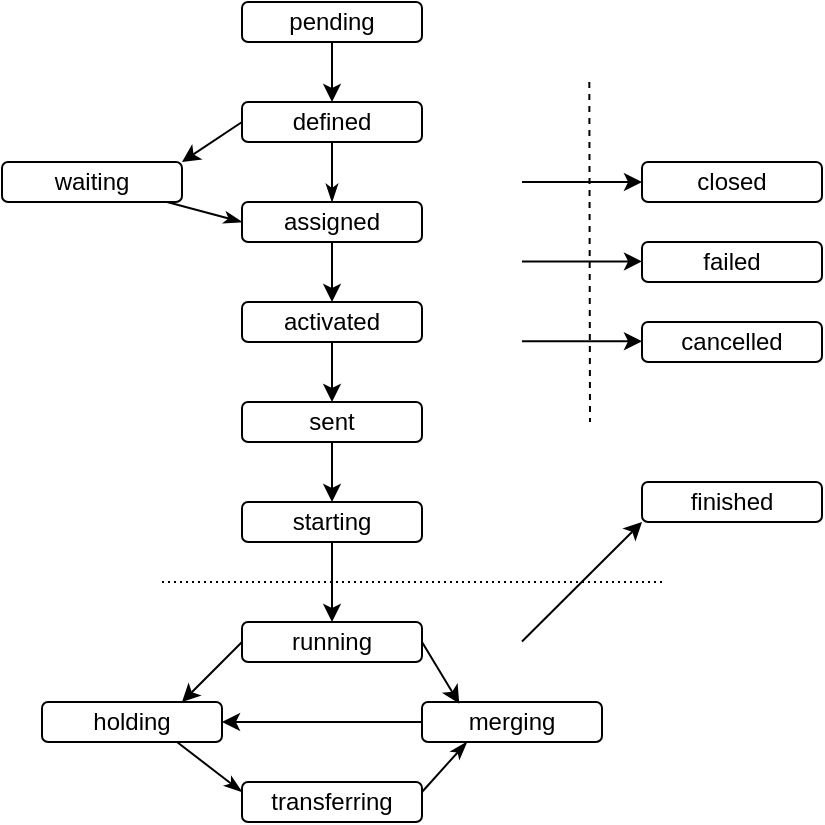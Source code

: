 <mxfile version="14.1.2" type="onedrive"><diagram id="0cvMvnf4ik0blYJ5YC39" name="Page-1"><mxGraphModel dx="571" dy="540" grid="1" gridSize="10" guides="1" tooltips="1" connect="1" arrows="1" fold="1" page="1" pageScale="1" pageWidth="827" pageHeight="1169" math="0" shadow="0"><root><mxCell id="0"/><mxCell id="1" parent="0"/><mxCell id="l7Wo3WuutEztWMv68pTw-51" style="edgeStyle=none;rounded=0;orthogonalLoop=1;jettySize=auto;html=1;entryX=0.5;entryY=0;entryDx=0;entryDy=0;startArrow=none;startFill=0;endArrow=classicThin;endFill=1;" edge="1" parent="1" source="l7Wo3WuutEztWMv68pTw-1" target="l7Wo3WuutEztWMv68pTw-4"><mxGeometry relative="1" as="geometry"/></mxCell><object label="defined" Description="Kicked to start by bamboo or JEDI" id="l7Wo3WuutEztWMv68pTw-1"><mxCell style="rounded=1;whiteSpace=wrap;html=1;" vertex="1" parent="1"><mxGeometry x="240" y="120" width="90" height="20" as="geometry"/></mxCell></object><mxCell id="l7Wo3WuutEztWMv68pTw-27" value="" style="edgeStyle=orthogonalEdgeStyle;rounded=0;orthogonalLoop=1;jettySize=auto;html=1;entryX=0.5;entryY=0;entryDx=0;entryDy=0;" edge="1" parent="1" source="l7Wo3WuutEztWMv68pTw-2" target="l7Wo3WuutEztWMv68pTw-12"><mxGeometry relative="1" as="geometry"/></mxCell><object label="starting" Description="The pilot is starting the job on a worker node. For push mode - the job was retrieved by the pilot submitter, but did not start on the worker node yet." id="l7Wo3WuutEztWMv68pTw-2"><mxCell style="rounded=1;whiteSpace=wrap;html=1;" vertex="1" parent="1"><mxGeometry x="240" y="320" width="90" height="20" as="geometry"/></mxCell></object><object label="" Description="Sent the job to a pilot " id="l7Wo3WuutEztWMv68pTw-25"><mxCell style="edgeStyle=orthogonalEdgeStyle;rounded=0;orthogonalLoop=1;jettySize=auto;html=1;entryX=0.5;entryY=0;entryDx=0;entryDy=0;" edge="1" parent="1" source="l7Wo3WuutEztWMv68pTw-3" target="l7Wo3WuutEztWMv68pTw-7"><mxGeometry relative="1" as="geometry"><mxPoint x="285" y="280" as="targetPoint"/></mxGeometry></mxCell></object><object label="activated" Description="Waiting for pilot requests" id="l7Wo3WuutEztWMv68pTw-3"><mxCell style="rounded=1;whiteSpace=wrap;html=1;" vertex="1" parent="1"><mxGeometry x="240" y="220" width="90" height="20" as="geometry"/></mxCell></object><object label="" Description="Received a callback for the dispatchDBlock. If jobs don't have input files or all input files are already available, the jobs get activated without a callback." id="l7Wo3WuutEztWMv68pTw-24"><mxCell style="edgeStyle=orthogonalEdgeStyle;rounded=0;orthogonalLoop=1;jettySize=auto;html=1;entryX=0.5;entryY=0;entryDx=0;entryDy=0;" edge="1" parent="1" source="l7Wo3WuutEztWMv68pTw-4" target="l7Wo3WuutEztWMv68pTw-3"><mxGeometry relative="1" as="geometry"/></mxCell></object><object label="assigned" Description="dispatchDBlock is subscribed to site to transfer input files to T2 or to prestage input files from T1 TAPE" id="l7Wo3WuutEztWMv68pTw-4"><mxCell style="rounded=1;whiteSpace=wrap;html=1;" vertex="1" parent="1"><mxGeometry x="240" y="170" width="90" height="20" as="geometry"/></mxCell></object><mxCell id="l7Wo3WuutEztWMv68pTw-52" style="edgeStyle=none;rounded=0;orthogonalLoop=1;jettySize=auto;html=1;entryX=0;entryY=0.5;entryDx=0;entryDy=0;startArrow=none;startFill=0;endArrow=classicThin;endFill=1;" edge="1" parent="1" source="l7Wo3WuutEztWMv68pTw-5" target="l7Wo3WuutEztWMv68pTw-4"><mxGeometry relative="1" as="geometry"/></mxCell><object label="waiting" Description="Input files or software are not ready" id="l7Wo3WuutEztWMv68pTw-5"><mxCell style="rounded=1;whiteSpace=wrap;html=1;" vertex="1" parent="1"><mxGeometry x="120" y="150" width="90" height="20" as="geometry"/></mxCell></object><object label="" Description="Triggered by JEDI " id="l7Wo3WuutEztWMv68pTw-23"><mxCell style="edgeStyle=orthogonalEdgeStyle;rounded=0;orthogonalLoop=1;jettySize=auto;html=1;" edge="1" parent="1" source="l7Wo3WuutEztWMv68pTw-6" target="l7Wo3WuutEztWMv68pTw-1"><mxGeometry relative="1" as="geometry"><mxPoint x="285" y="180" as="targetPoint"/></mxGeometry></mxCell></object><object label="pending" Description="Job-record is injected to PandaDB by JEDI" id="l7Wo3WuutEztWMv68pTw-6"><mxCell style="rounded=1;whiteSpace=wrap;html=1;" vertex="1" parent="1"><mxGeometry x="240" y="70" width="90" height="20" as="geometry"/></mxCell></object><object label="" Description="The pilot received the job " id="l7Wo3WuutEztWMv68pTw-26"><mxCell style="edgeStyle=orthogonalEdgeStyle;rounded=0;orthogonalLoop=1;jettySize=auto;html=1;entryX=0.5;entryY=0;entryDx=0;entryDy=0;exitX=0.5;exitY=1;exitDx=0;exitDy=0;" edge="1" parent="1" source="l7Wo3WuutEztWMv68pTw-7" target="l7Wo3WuutEztWMv68pTw-2"><mxGeometry relative="1" as="geometry"><mxPoint x="285" y="320" as="targetPoint"/><Array as="points"><mxPoint x="285" y="320"/><mxPoint x="285" y="320"/></Array></mxGeometry></mxCell></object><object label="sent" Description="Sent to the pilot" id="l7Wo3WuutEztWMv68pTw-7"><mxCell style="rounded=1;whiteSpace=wrap;html=1;" vertex="1" parent="1"><mxGeometry x="240" y="270" width="90" height="20" as="geometry"/></mxCell></object><object label="" Description="Added the output files to destinationDBlocks " id="l7Wo3WuutEztWMv68pTw-37"><mxCell style="edgeStyle=none;rounded=0;orthogonalLoop=1;jettySize=auto;html=1;entryX=0.75;entryY=1;entryDx=0;entryDy=0;startArrow=classicThin;startFill=1;endArrow=none;endFill=0;exitX=0;exitY=0.25;exitDx=0;exitDy=0;" edge="1" parent="1" source="l7Wo3WuutEztWMv68pTw-9" target="l7Wo3WuutEztWMv68pTw-11"><mxGeometry relative="1" as="geometry"><mxPoint x="250" y="460" as="sourcePoint"/></mxGeometry></mxCell></object><object label="merging" Description="Output files are being merged by merge jobs" id="l7Wo3WuutEztWMv68pTw-10"><mxCell style="rounded=1;whiteSpace=wrap;html=1;" vertex="1" parent="1"><mxGeometry x="330" y="420" width="90" height="20" as="geometry"/></mxCell></object><object label="holding" Description="Adding output files to datasets. Or waiting for job recovery" id="l7Wo3WuutEztWMv68pTw-11"><mxCell style="rounded=1;whiteSpace=wrap;html=1;" vertex="1" parent="1"><mxGeometry x="140" y="420" width="90" height="20" as="geometry"/></mxCell></object><mxCell id="l7Wo3WuutEztWMv68pTw-35" value="" style="edgeStyle=none;rounded=0;orthogonalLoop=1;jettySize=auto;html=1;exitX=1;exitY=0.5;exitDx=0;exitDy=0;entryX=0.207;entryY=0.042;entryDx=0;entryDy=0;entryPerimeter=0;" edge="1" parent="1" source="l7Wo3WuutEztWMv68pTw-12" target="l7Wo3WuutEztWMv68pTw-10"><mxGeometry relative="1" as="geometry"/></mxCell><object label="" Description="Received the final status report from the pilot" id="l7Wo3WuutEztWMv68pTw-39"><mxCell style="edgeStyle=none;rounded=0;orthogonalLoop=1;jettySize=auto;html=1;entryX=0.778;entryY=0;entryDx=0;entryDy=0;exitX=0;exitY=0.5;exitDx=0;exitDy=0;entryPerimeter=0;" edge="1" parent="1" source="l7Wo3WuutEztWMv68pTw-12" target="l7Wo3WuutEztWMv68pTw-11"><mxGeometry relative="1" as="geometry"/></mxCell></object><object label="running" Description="Running on a worker node" id="l7Wo3WuutEztWMv68pTw-12"><mxCell style="rounded=1;whiteSpace=wrap;html=1;" vertex="1" parent="1"><mxGeometry x="240" y="380" width="90" height="20" as="geometry"/></mxCell></object><object label="finished" Description="Completed successfully" id="l7Wo3WuutEztWMv68pTw-14"><mxCell style="rounded=1;whiteSpace=wrap;html=1;" vertex="1" parent="1"><mxGeometry x="440" y="310" width="90" height="20" as="geometry"/></mxCell></object><object label="closed" Description="Terminated by the system before completing the allocated workload. E.g., killed to be reassigned to another site" id="l7Wo3WuutEztWMv68pTw-15"><mxCell style="rounded=1;whiteSpace=wrap;html=1;" vertex="1" parent="1"><mxGeometry x="440" y="150" width="90" height="20" as="geometry"/></mxCell></object><object label="cancelled" Description="Manually killed" id="l7Wo3WuutEztWMv68pTw-17"><mxCell style="rounded=1;whiteSpace=wrap;html=1;" vertex="1" parent="1"><mxGeometry x="440" y="230" width="90" height="20" as="geometry"/></mxCell></object><mxCell id="l7Wo3WuutEztWMv68pTw-31" value="" style="rounded=0;orthogonalLoop=1;jettySize=auto;html=1;entryX=0;entryY=0.5;entryDx=0;entryDy=0;" edge="1" parent="1" target="l7Wo3WuutEztWMv68pTw-15"><mxGeometry relative="1" as="geometry"><mxPoint x="380" y="160" as="sourcePoint"/><mxPoint x="307.5" y="210.0" as="targetPoint"/></mxGeometry></mxCell><mxCell id="l7Wo3WuutEztWMv68pTw-32" value="" style="rounded=0;orthogonalLoop=1;jettySize=auto;html=1;entryX=1;entryY=0;entryDx=0;entryDy=0;exitX=0;exitY=0.5;exitDx=0;exitDy=0;" edge="1" parent="1" source="l7Wo3WuutEztWMv68pTw-1" target="l7Wo3WuutEztWMv68pTw-5"><mxGeometry relative="1" as="geometry"><mxPoint x="155" y="240" as="sourcePoint"/><mxPoint x="180" y="210" as="targetPoint"/></mxGeometry></mxCell><mxCell id="l7Wo3WuutEztWMv68pTw-33" value="" style="rounded=0;orthogonalLoop=1;jettySize=auto;html=1;entryX=0;entryY=0.5;entryDx=0;entryDy=0;" edge="1" parent="1"><mxGeometry relative="1" as="geometry"><mxPoint x="380" y="239.66" as="sourcePoint"/><mxPoint x="440" y="239.66" as="targetPoint"/></mxGeometry></mxCell><mxCell id="l7Wo3WuutEztWMv68pTw-34" value="" style="rounded=0;orthogonalLoop=1;jettySize=auto;html=1;entryX=0;entryY=1;entryDx=0;entryDy=0;" edge="1" parent="1" target="l7Wo3WuutEztWMv68pTw-14"><mxGeometry relative="1" as="geometry"><mxPoint x="380" y="389.76" as="sourcePoint"/><mxPoint x="440" y="389.76" as="targetPoint"/></mxGeometry></mxCell><mxCell id="l7Wo3WuutEztWMv68pTw-38" value="" style="edgeStyle=none;rounded=0;orthogonalLoop=1;jettySize=auto;html=1;startArrow=none;startFill=0;endArrow=none;endFill=0;dashed=1;" edge="1" parent="1"><mxGeometry relative="1" as="geometry"><mxPoint x="413.66" y="110" as="sourcePoint"/><mxPoint x="414" y="280" as="targetPoint"/></mxGeometry></mxCell><mxCell id="l7Wo3WuutEztWMv68pTw-53" style="edgeStyle=none;rounded=0;orthogonalLoop=1;jettySize=auto;html=1;entryX=0.25;entryY=1;entryDx=0;entryDy=0;startArrow=none;startFill=0;endArrow=classicThin;endFill=1;exitX=1;exitY=0.25;exitDx=0;exitDy=0;" edge="1" parent="1" source="l7Wo3WuutEztWMv68pTw-9" target="l7Wo3WuutEztWMv68pTw-10"><mxGeometry relative="1" as="geometry"/></mxCell><object label="transferring" Description="Output files are moving to the final destination" id="l7Wo3WuutEztWMv68pTw-9"><mxCell style="rounded=1;whiteSpace=wrap;html=1;" vertex="1" parent="1"><mxGeometry x="240" y="460" width="90" height="20" as="geometry"/></mxCell></object><mxCell id="l7Wo3WuutEztWMv68pTw-42" style="edgeStyle=none;rounded=0;orthogonalLoop=1;jettySize=auto;html=1;entryX=1;entryY=0.5;entryDx=0;entryDy=0;exitX=0;exitY=0.5;exitDx=0;exitDy=0;" edge="1" parent="1" source="l7Wo3WuutEztWMv68pTw-10" target="l7Wo3WuutEztWMv68pTw-11"><mxGeometry relative="1" as="geometry"><mxPoint x="350" y="450" as="sourcePoint"/><mxPoint x="350" y="457" as="targetPoint"/></mxGeometry></mxCell><object label="failed" Description="Failed due to errors" id="l7Wo3WuutEztWMv68pTw-44"><mxCell style="rounded=1;whiteSpace=wrap;html=1;" vertex="1" parent="1"><mxGeometry x="440" y="190" width="90" height="20" as="geometry"/></mxCell></object><mxCell id="l7Wo3WuutEztWMv68pTw-45" value="" style="rounded=0;orthogonalLoop=1;jettySize=auto;html=1;entryX=0;entryY=0.5;entryDx=0;entryDy=0;" edge="1" parent="1"><mxGeometry relative="1" as="geometry"><mxPoint x="380" y="199.71" as="sourcePoint"/><mxPoint x="440" y="199.71" as="targetPoint"/></mxGeometry></mxCell><object label="" Description="Any status below dotted line may lead to finished state" id="l7Wo3WuutEztWMv68pTw-50"><mxCell style="edgeStyle=none;rounded=0;orthogonalLoop=1;jettySize=auto;html=1;startArrow=none;startFill=0;endArrow=none;endFill=0;dashed=1;dashPattern=1 2;" edge="1" parent="1"><mxGeometry relative="1" as="geometry"><mxPoint x="200" y="360" as="sourcePoint"/><mxPoint x="450" y="360" as="targetPoint"/></mxGeometry></mxCell></object></root></mxGraphModel></diagram></mxfile>